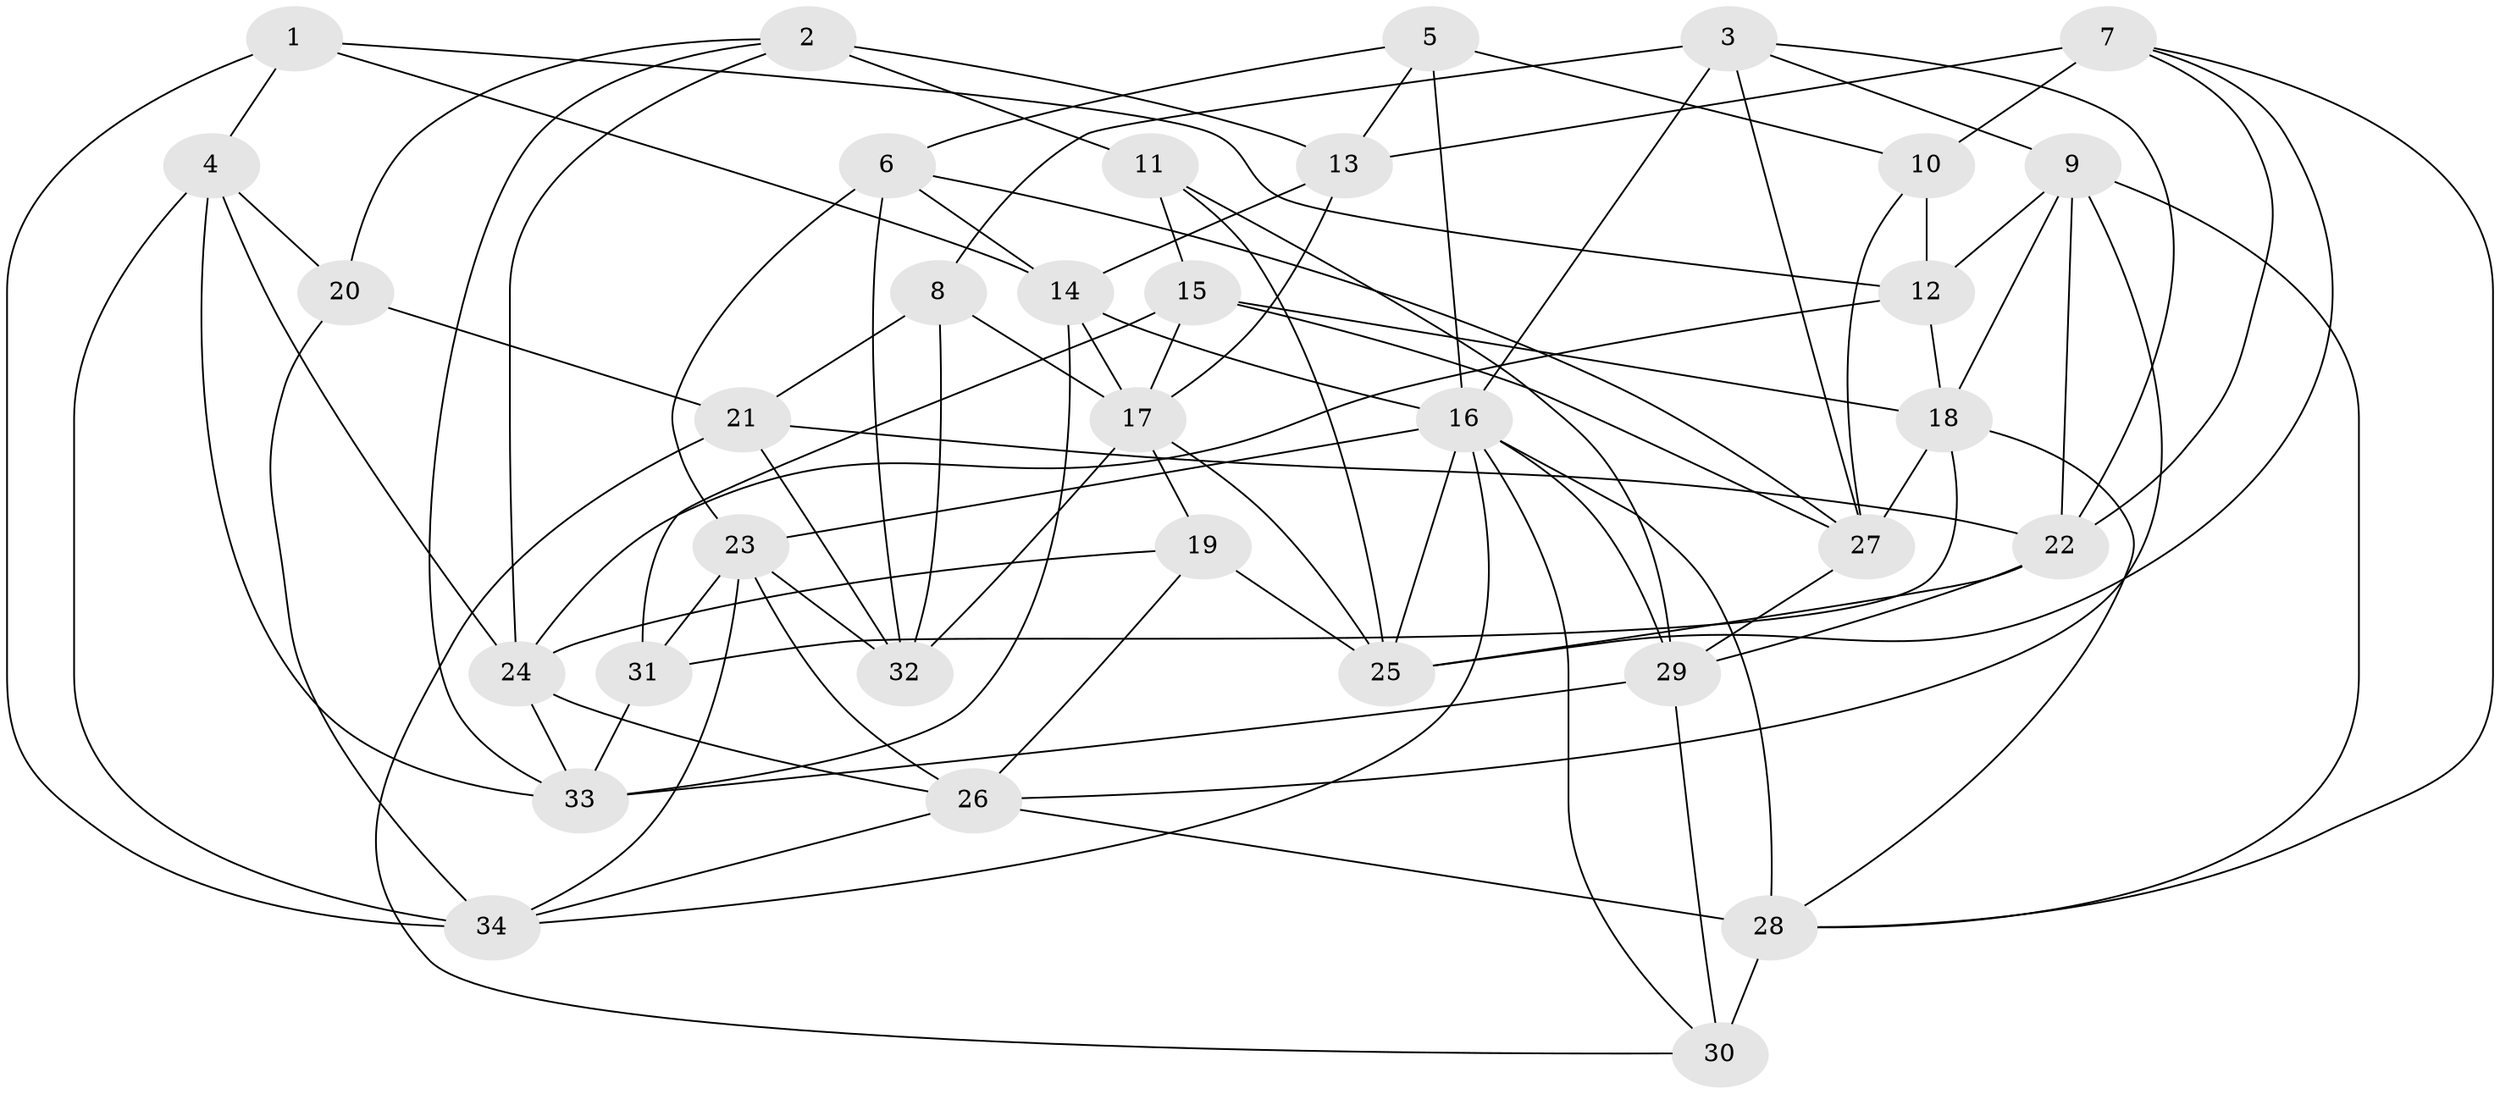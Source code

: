 // original degree distribution, {4: 1.0}
// Generated by graph-tools (version 1.1) at 2025/03/03/09/25 03:03:06]
// undirected, 34 vertices, 90 edges
graph export_dot {
graph [start="1"]
  node [color=gray90,style=filled];
  1;
  2;
  3;
  4;
  5;
  6;
  7;
  8;
  9;
  10;
  11;
  12;
  13;
  14;
  15;
  16;
  17;
  18;
  19;
  20;
  21;
  22;
  23;
  24;
  25;
  26;
  27;
  28;
  29;
  30;
  31;
  32;
  33;
  34;
  1 -- 4 [weight=1.0];
  1 -- 12 [weight=1.0];
  1 -- 14 [weight=1.0];
  1 -- 34 [weight=1.0];
  2 -- 11 [weight=1.0];
  2 -- 13 [weight=2.0];
  2 -- 20 [weight=1.0];
  2 -- 24 [weight=1.0];
  2 -- 33 [weight=1.0];
  3 -- 8 [weight=1.0];
  3 -- 9 [weight=1.0];
  3 -- 16 [weight=2.0];
  3 -- 22 [weight=1.0];
  3 -- 27 [weight=1.0];
  4 -- 20 [weight=2.0];
  4 -- 24 [weight=1.0];
  4 -- 33 [weight=1.0];
  4 -- 34 [weight=1.0];
  5 -- 6 [weight=1.0];
  5 -- 10 [weight=1.0];
  5 -- 13 [weight=1.0];
  5 -- 16 [weight=1.0];
  6 -- 14 [weight=1.0];
  6 -- 23 [weight=1.0];
  6 -- 27 [weight=1.0];
  6 -- 32 [weight=2.0];
  7 -- 10 [weight=2.0];
  7 -- 13 [weight=1.0];
  7 -- 22 [weight=1.0];
  7 -- 25 [weight=1.0];
  7 -- 28 [weight=1.0];
  8 -- 17 [weight=1.0];
  8 -- 21 [weight=1.0];
  8 -- 32 [weight=1.0];
  9 -- 12 [weight=1.0];
  9 -- 18 [weight=1.0];
  9 -- 22 [weight=1.0];
  9 -- 26 [weight=1.0];
  9 -- 28 [weight=1.0];
  10 -- 12 [weight=2.0];
  10 -- 27 [weight=1.0];
  11 -- 15 [weight=1.0];
  11 -- 25 [weight=1.0];
  11 -- 29 [weight=1.0];
  12 -- 18 [weight=1.0];
  12 -- 24 [weight=1.0];
  13 -- 14 [weight=1.0];
  13 -- 17 [weight=1.0];
  14 -- 16 [weight=1.0];
  14 -- 17 [weight=1.0];
  14 -- 33 [weight=1.0];
  15 -- 17 [weight=2.0];
  15 -- 18 [weight=1.0];
  15 -- 27 [weight=1.0];
  15 -- 31 [weight=1.0];
  16 -- 23 [weight=1.0];
  16 -- 25 [weight=1.0];
  16 -- 28 [weight=1.0];
  16 -- 29 [weight=1.0];
  16 -- 30 [weight=1.0];
  16 -- 34 [weight=1.0];
  17 -- 19 [weight=1.0];
  17 -- 25 [weight=1.0];
  17 -- 32 [weight=1.0];
  18 -- 27 [weight=1.0];
  18 -- 28 [weight=1.0];
  18 -- 31 [weight=1.0];
  19 -- 24 [weight=1.0];
  19 -- 25 [weight=1.0];
  19 -- 26 [weight=1.0];
  20 -- 21 [weight=2.0];
  20 -- 34 [weight=1.0];
  21 -- 22 [weight=1.0];
  21 -- 30 [weight=1.0];
  21 -- 32 [weight=1.0];
  22 -- 25 [weight=1.0];
  22 -- 29 [weight=1.0];
  23 -- 26 [weight=1.0];
  23 -- 31 [weight=1.0];
  23 -- 32 [weight=1.0];
  23 -- 34 [weight=1.0];
  24 -- 26 [weight=1.0];
  24 -- 33 [weight=1.0];
  26 -- 28 [weight=1.0];
  26 -- 34 [weight=1.0];
  27 -- 29 [weight=1.0];
  28 -- 30 [weight=3.0];
  29 -- 30 [weight=1.0];
  29 -- 33 [weight=1.0];
  31 -- 33 [weight=1.0];
}
